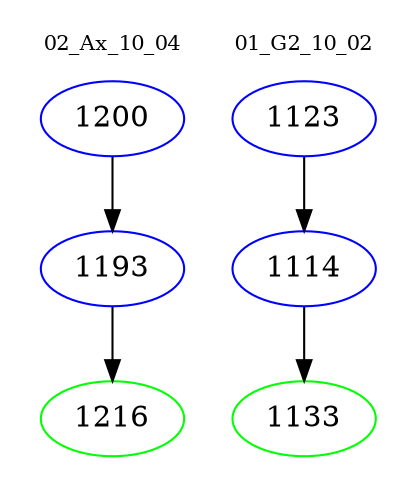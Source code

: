 digraph{
subgraph cluster_0 {
color = white
label = "02_Ax_10_04";
fontsize=10;
T0_1200 [label="1200", color="blue"]
T0_1200 -> T0_1193 [color="black"]
T0_1193 [label="1193", color="blue"]
T0_1193 -> T0_1216 [color="black"]
T0_1216 [label="1216", color="green"]
}
subgraph cluster_1 {
color = white
label = "01_G2_10_02";
fontsize=10;
T1_1123 [label="1123", color="blue"]
T1_1123 -> T1_1114 [color="black"]
T1_1114 [label="1114", color="blue"]
T1_1114 -> T1_1133 [color="black"]
T1_1133 [label="1133", color="green"]
}
}
